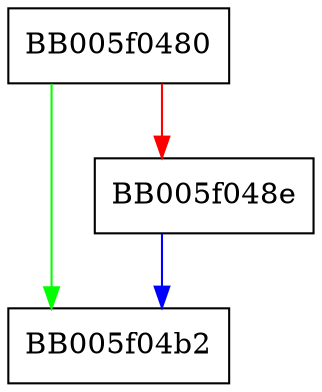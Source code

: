 digraph OPENSSL_gmtime {
  node [shape="box"];
  graph [splines=ortho];
  BB005f0480 -> BB005f04b2 [color="green"];
  BB005f0480 -> BB005f048e [color="red"];
  BB005f048e -> BB005f04b2 [color="blue"];
}